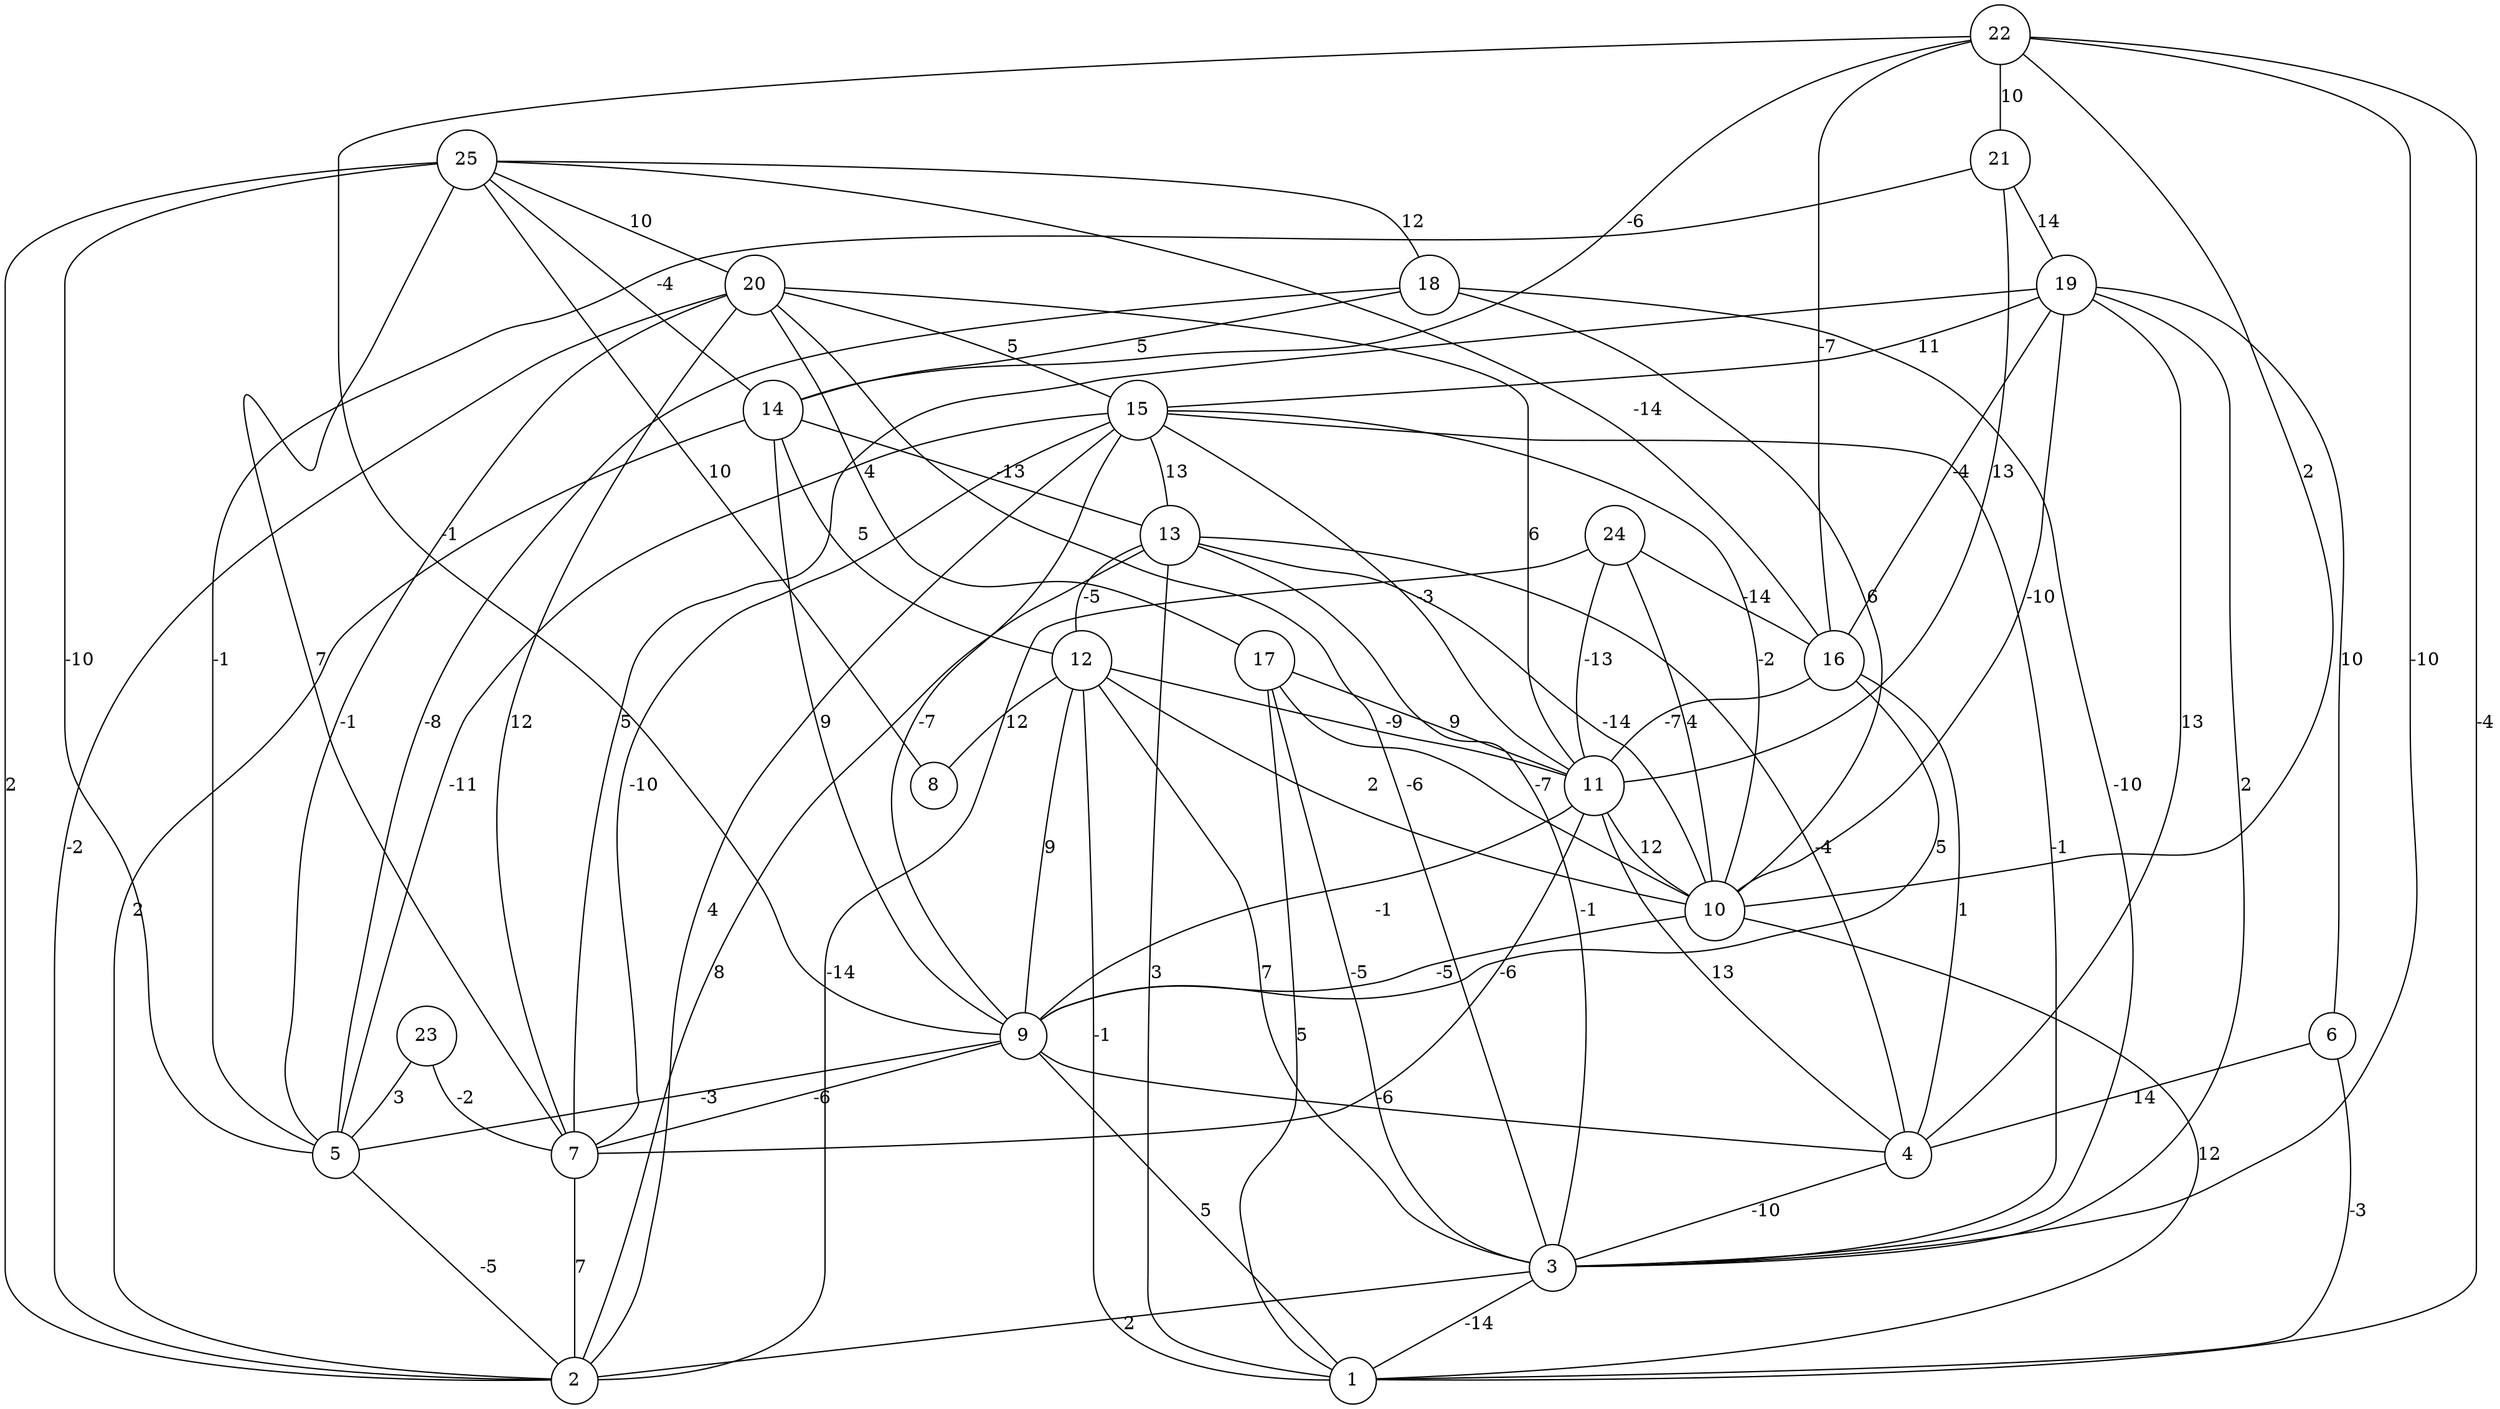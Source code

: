 graph { 
	 fontname="Helvetica,Arial,sans-serif" 
	 node [shape = circle]; 
	 25 -- 2 [label = "2"];
	 25 -- 5 [label = "-10"];
	 25 -- 7 [label = "7"];
	 25 -- 8 [label = "10"];
	 25 -- 14 [label = "-4"];
	 25 -- 16 [label = "-14"];
	 25 -- 18 [label = "12"];
	 25 -- 20 [label = "10"];
	 24 -- 2 [label = "-14"];
	 24 -- 10 [label = "4"];
	 24 -- 11 [label = "-13"];
	 24 -- 16 [label = "-14"];
	 23 -- 5 [label = "3"];
	 23 -- 7 [label = "-2"];
	 22 -- 1 [label = "-4"];
	 22 -- 3 [label = "-10"];
	 22 -- 9 [label = "-1"];
	 22 -- 10 [label = "2"];
	 22 -- 14 [label = "-6"];
	 22 -- 16 [label = "-7"];
	 22 -- 21 [label = "10"];
	 21 -- 5 [label = "-1"];
	 21 -- 11 [label = "13"];
	 21 -- 19 [label = "14"];
	 20 -- 2 [label = "-2"];
	 20 -- 3 [label = "-6"];
	 20 -- 5 [label = "-1"];
	 20 -- 7 [label = "12"];
	 20 -- 11 [label = "6"];
	 20 -- 15 [label = "5"];
	 20 -- 17 [label = "4"];
	 19 -- 3 [label = "2"];
	 19 -- 4 [label = "13"];
	 19 -- 6 [label = "10"];
	 19 -- 7 [label = "5"];
	 19 -- 10 [label = "-10"];
	 19 -- 15 [label = "11"];
	 19 -- 16 [label = "-4"];
	 18 -- 3 [label = "-10"];
	 18 -- 5 [label = "-8"];
	 18 -- 10 [label = "6"];
	 18 -- 14 [label = "5"];
	 17 -- 1 [label = "5"];
	 17 -- 3 [label = "-5"];
	 17 -- 10 [label = "-7"];
	 17 -- 11 [label = "9"];
	 16 -- 4 [label = "1"];
	 16 -- 9 [label = "5"];
	 16 -- 11 [label = "-7"];
	 15 -- 2 [label = "4"];
	 15 -- 3 [label = "-1"];
	 15 -- 5 [label = "-11"];
	 15 -- 7 [label = "-10"];
	 15 -- 9 [label = "-7"];
	 15 -- 10 [label = "-2"];
	 15 -- 11 [label = "-3"];
	 15 -- 13 [label = "13"];
	 14 -- 2 [label = "2"];
	 14 -- 9 [label = "9"];
	 14 -- 12 [label = "5"];
	 14 -- 13 [label = "-13"];
	 13 -- 1 [label = "3"];
	 13 -- 2 [label = "8"];
	 13 -- 3 [label = "-1"];
	 13 -- 4 [label = "-4"];
	 13 -- 10 [label = "-14"];
	 13 -- 12 [label = "-5"];
	 12 -- 1 [label = "-1"];
	 12 -- 3 [label = "7"];
	 12 -- 8 [label = "12"];
	 12 -- 9 [label = "9"];
	 12 -- 10 [label = "2"];
	 12 -- 11 [label = "-9"];
	 11 -- 4 [label = "13"];
	 11 -- 7 [label = "-6"];
	 11 -- 9 [label = "-1"];
	 11 -- 10 [label = "12"];
	 10 -- 1 [label = "12"];
	 10 -- 9 [label = "-5"];
	 9 -- 1 [label = "5"];
	 9 -- 4 [label = "-6"];
	 9 -- 5 [label = "-3"];
	 9 -- 7 [label = "-6"];
	 7 -- 2 [label = "7"];
	 6 -- 1 [label = "-3"];
	 6 -- 4 [label = "14"];
	 5 -- 2 [label = "-5"];
	 4 -- 3 [label = "-10"];
	 3 -- 1 [label = "-14"];
	 3 -- 2 [label = "2"];
	 1;
	 2;
	 3;
	 4;
	 5;
	 6;
	 7;
	 8;
	 9;
	 10;
	 11;
	 12;
	 13;
	 14;
	 15;
	 16;
	 17;
	 18;
	 19;
	 20;
	 21;
	 22;
	 23;
	 24;
	 25;
}

